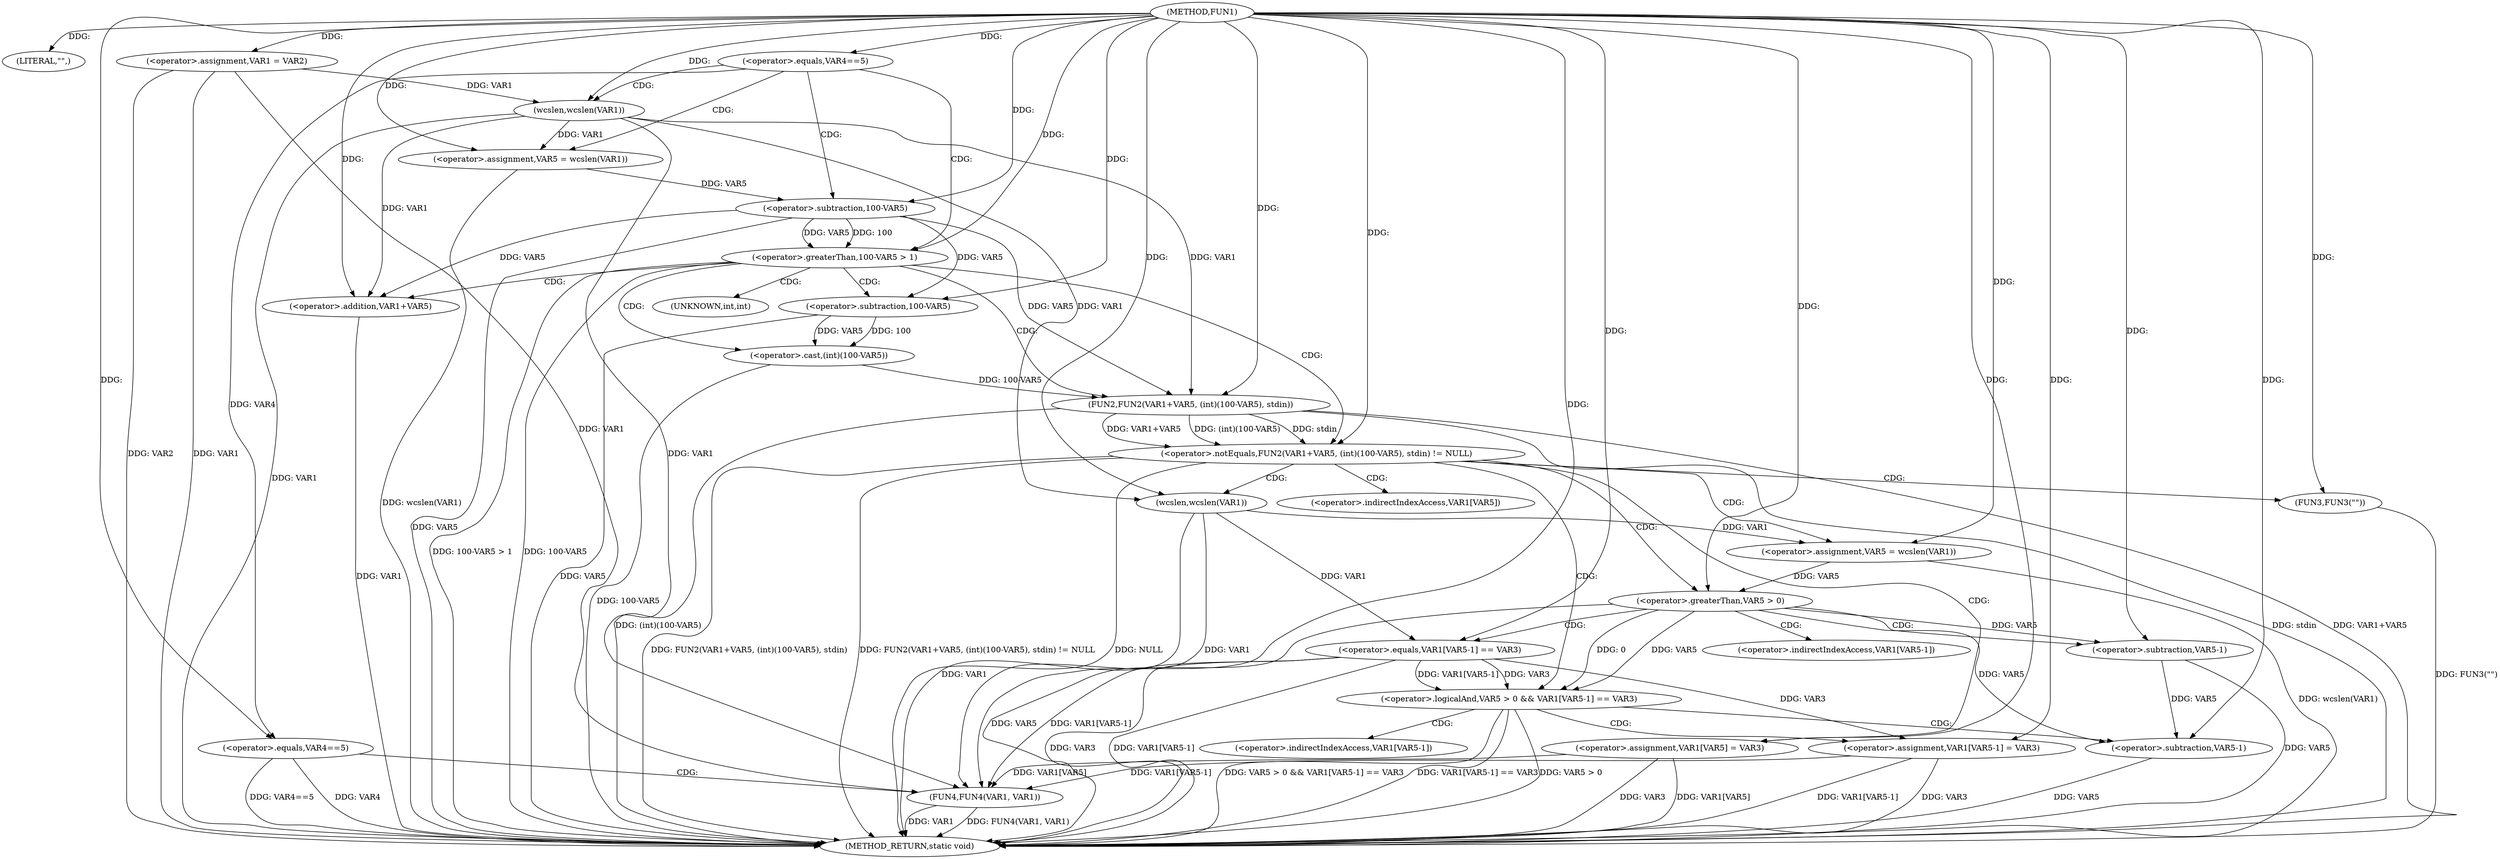digraph FUN1 {  
"1000100" [label = "(METHOD,FUN1)" ]
"1000180" [label = "(METHOD_RETURN,static void)" ]
"1000103" [label = "(LITERAL,\"\",)" ]
"1000104" [label = "(<operator>.assignment,VAR1 = VAR2)" ]
"1000108" [label = "(<operator>.equals,VAR4==5)" ]
"1000114" [label = "(<operator>.assignment,VAR5 = wcslen(VAR1))" ]
"1000116" [label = "(wcslen,wcslen(VAR1))" ]
"1000119" [label = "(<operator>.greaterThan,100-VAR5 > 1)" ]
"1000120" [label = "(<operator>.subtraction,100-VAR5)" ]
"1000126" [label = "(<operator>.notEquals,FUN2(VAR1+VAR5, (int)(100-VAR5), stdin) != NULL)" ]
"1000127" [label = "(FUN2,FUN2(VAR1+VAR5, (int)(100-VAR5), stdin))" ]
"1000128" [label = "(<operator>.addition,VAR1+VAR5)" ]
"1000131" [label = "(<operator>.cast,(int)(100-VAR5))" ]
"1000133" [label = "(<operator>.subtraction,100-VAR5)" ]
"1000139" [label = "(<operator>.assignment,VAR5 = wcslen(VAR1))" ]
"1000141" [label = "(wcslen,wcslen(VAR1))" ]
"1000144" [label = "(<operator>.logicalAnd,VAR5 > 0 && VAR1[VAR5-1] == VAR3)" ]
"1000145" [label = "(<operator>.greaterThan,VAR5 > 0)" ]
"1000148" [label = "(<operator>.equals,VAR1[VAR5-1] == VAR3)" ]
"1000151" [label = "(<operator>.subtraction,VAR5-1)" ]
"1000156" [label = "(<operator>.assignment,VAR1[VAR5-1] = VAR3)" ]
"1000159" [label = "(<operator>.subtraction,VAR5-1)" ]
"1000165" [label = "(FUN3,FUN3(\"\"))" ]
"1000167" [label = "(<operator>.assignment,VAR1[VAR5] = VAR3)" ]
"1000173" [label = "(<operator>.equals,VAR4==5)" ]
"1000177" [label = "(FUN4,FUN4(VAR1, VAR1))" ]
"1000132" [label = "(UNKNOWN,int,int)" ]
"1000149" [label = "(<operator>.indirectIndexAccess,VAR1[VAR5-1])" ]
"1000157" [label = "(<operator>.indirectIndexAccess,VAR1[VAR5-1])" ]
"1000168" [label = "(<operator>.indirectIndexAccess,VAR1[VAR5])" ]
  "1000141" -> "1000180"  [ label = "DDG: VAR1"] 
  "1000156" -> "1000180"  [ label = "DDG: VAR1[VAR5-1]"] 
  "1000104" -> "1000180"  [ label = "DDG: VAR1"] 
  "1000151" -> "1000180"  [ label = "DDG: VAR5"] 
  "1000126" -> "1000180"  [ label = "DDG: FUN2(VAR1+VAR5, (int)(100-VAR5), stdin)"] 
  "1000131" -> "1000180"  [ label = "DDG: 100-VAR5"] 
  "1000148" -> "1000180"  [ label = "DDG: VAR3"] 
  "1000177" -> "1000180"  [ label = "DDG: FUN4(VAR1, VAR1)"] 
  "1000119" -> "1000180"  [ label = "DDG: 100-VAR5 > 1"] 
  "1000114" -> "1000180"  [ label = "DDG: wcslen(VAR1)"] 
  "1000177" -> "1000180"  [ label = "DDG: VAR1"] 
  "1000116" -> "1000180"  [ label = "DDG: VAR1"] 
  "1000167" -> "1000180"  [ label = "DDG: VAR1[VAR5]"] 
  "1000126" -> "1000180"  [ label = "DDG: FUN2(VAR1+VAR5, (int)(100-VAR5), stdin) != NULL"] 
  "1000159" -> "1000180"  [ label = "DDG: VAR5"] 
  "1000139" -> "1000180"  [ label = "DDG: wcslen(VAR1)"] 
  "1000128" -> "1000180"  [ label = "DDG: VAR1"] 
  "1000144" -> "1000180"  [ label = "DDG: VAR5 > 0 && VAR1[VAR5-1] == VAR3"] 
  "1000148" -> "1000180"  [ label = "DDG: VAR1[VAR5-1]"] 
  "1000144" -> "1000180"  [ label = "DDG: VAR1[VAR5-1] == VAR3"] 
  "1000133" -> "1000180"  [ label = "DDG: VAR5"] 
  "1000119" -> "1000180"  [ label = "DDG: 100-VAR5"] 
  "1000173" -> "1000180"  [ label = "DDG: VAR4==5"] 
  "1000127" -> "1000180"  [ label = "DDG: stdin"] 
  "1000120" -> "1000180"  [ label = "DDG: VAR5"] 
  "1000144" -> "1000180"  [ label = "DDG: VAR5 > 0"] 
  "1000167" -> "1000180"  [ label = "DDG: VAR3"] 
  "1000127" -> "1000180"  [ label = "DDG: VAR1+VAR5"] 
  "1000156" -> "1000180"  [ label = "DDG: VAR3"] 
  "1000145" -> "1000180"  [ label = "DDG: VAR5"] 
  "1000173" -> "1000180"  [ label = "DDG: VAR4"] 
  "1000126" -> "1000180"  [ label = "DDG: NULL"] 
  "1000104" -> "1000180"  [ label = "DDG: VAR2"] 
  "1000127" -> "1000180"  [ label = "DDG: (int)(100-VAR5)"] 
  "1000165" -> "1000180"  [ label = "DDG: FUN3(\"\")"] 
  "1000100" -> "1000103"  [ label = "DDG: "] 
  "1000100" -> "1000104"  [ label = "DDG: "] 
  "1000100" -> "1000108"  [ label = "DDG: "] 
  "1000116" -> "1000114"  [ label = "DDG: VAR1"] 
  "1000100" -> "1000114"  [ label = "DDG: "] 
  "1000104" -> "1000116"  [ label = "DDG: VAR1"] 
  "1000100" -> "1000116"  [ label = "DDG: "] 
  "1000120" -> "1000119"  [ label = "DDG: 100"] 
  "1000120" -> "1000119"  [ label = "DDG: VAR5"] 
  "1000100" -> "1000120"  [ label = "DDG: "] 
  "1000114" -> "1000120"  [ label = "DDG: VAR5"] 
  "1000100" -> "1000119"  [ label = "DDG: "] 
  "1000127" -> "1000126"  [ label = "DDG: VAR1+VAR5"] 
  "1000127" -> "1000126"  [ label = "DDG: (int)(100-VAR5)"] 
  "1000127" -> "1000126"  [ label = "DDG: stdin"] 
  "1000116" -> "1000127"  [ label = "DDG: VAR1"] 
  "1000100" -> "1000127"  [ label = "DDG: "] 
  "1000120" -> "1000127"  [ label = "DDG: VAR5"] 
  "1000116" -> "1000128"  [ label = "DDG: VAR1"] 
  "1000100" -> "1000128"  [ label = "DDG: "] 
  "1000120" -> "1000128"  [ label = "DDG: VAR5"] 
  "1000131" -> "1000127"  [ label = "DDG: 100-VAR5"] 
  "1000133" -> "1000131"  [ label = "DDG: 100"] 
  "1000133" -> "1000131"  [ label = "DDG: VAR5"] 
  "1000100" -> "1000133"  [ label = "DDG: "] 
  "1000120" -> "1000133"  [ label = "DDG: VAR5"] 
  "1000100" -> "1000126"  [ label = "DDG: "] 
  "1000141" -> "1000139"  [ label = "DDG: VAR1"] 
  "1000100" -> "1000139"  [ label = "DDG: "] 
  "1000100" -> "1000141"  [ label = "DDG: "] 
  "1000116" -> "1000141"  [ label = "DDG: VAR1"] 
  "1000145" -> "1000144"  [ label = "DDG: VAR5"] 
  "1000145" -> "1000144"  [ label = "DDG: 0"] 
  "1000139" -> "1000145"  [ label = "DDG: VAR5"] 
  "1000100" -> "1000145"  [ label = "DDG: "] 
  "1000148" -> "1000144"  [ label = "DDG: VAR1[VAR5-1]"] 
  "1000148" -> "1000144"  [ label = "DDG: VAR3"] 
  "1000141" -> "1000148"  [ label = "DDG: VAR1"] 
  "1000145" -> "1000151"  [ label = "DDG: VAR5"] 
  "1000100" -> "1000151"  [ label = "DDG: "] 
  "1000100" -> "1000148"  [ label = "DDG: "] 
  "1000148" -> "1000156"  [ label = "DDG: VAR3"] 
  "1000100" -> "1000156"  [ label = "DDG: "] 
  "1000151" -> "1000159"  [ label = "DDG: VAR5"] 
  "1000145" -> "1000159"  [ label = "DDG: VAR5"] 
  "1000100" -> "1000159"  [ label = "DDG: "] 
  "1000100" -> "1000165"  [ label = "DDG: "] 
  "1000100" -> "1000167"  [ label = "DDG: "] 
  "1000108" -> "1000173"  [ label = "DDG: VAR4"] 
  "1000100" -> "1000173"  [ label = "DDG: "] 
  "1000116" -> "1000177"  [ label = "DDG: VAR1"] 
  "1000167" -> "1000177"  [ label = "DDG: VAR1[VAR5]"] 
  "1000141" -> "1000177"  [ label = "DDG: VAR1"] 
  "1000156" -> "1000177"  [ label = "DDG: VAR1[VAR5-1]"] 
  "1000104" -> "1000177"  [ label = "DDG: VAR1"] 
  "1000148" -> "1000177"  [ label = "DDG: VAR1[VAR5-1]"] 
  "1000100" -> "1000177"  [ label = "DDG: "] 
  "1000108" -> "1000119"  [ label = "CDG: "] 
  "1000108" -> "1000114"  [ label = "CDG: "] 
  "1000108" -> "1000116"  [ label = "CDG: "] 
  "1000108" -> "1000120"  [ label = "CDG: "] 
  "1000119" -> "1000127"  [ label = "CDG: "] 
  "1000119" -> "1000128"  [ label = "CDG: "] 
  "1000119" -> "1000133"  [ label = "CDG: "] 
  "1000119" -> "1000131"  [ label = "CDG: "] 
  "1000119" -> "1000126"  [ label = "CDG: "] 
  "1000119" -> "1000132"  [ label = "CDG: "] 
  "1000126" -> "1000141"  [ label = "CDG: "] 
  "1000126" -> "1000139"  [ label = "CDG: "] 
  "1000126" -> "1000144"  [ label = "CDG: "] 
  "1000126" -> "1000165"  [ label = "CDG: "] 
  "1000126" -> "1000168"  [ label = "CDG: "] 
  "1000126" -> "1000167"  [ label = "CDG: "] 
  "1000126" -> "1000145"  [ label = "CDG: "] 
  "1000144" -> "1000156"  [ label = "CDG: "] 
  "1000144" -> "1000157"  [ label = "CDG: "] 
  "1000144" -> "1000159"  [ label = "CDG: "] 
  "1000145" -> "1000148"  [ label = "CDG: "] 
  "1000145" -> "1000149"  [ label = "CDG: "] 
  "1000145" -> "1000151"  [ label = "CDG: "] 
  "1000173" -> "1000177"  [ label = "CDG: "] 
}
